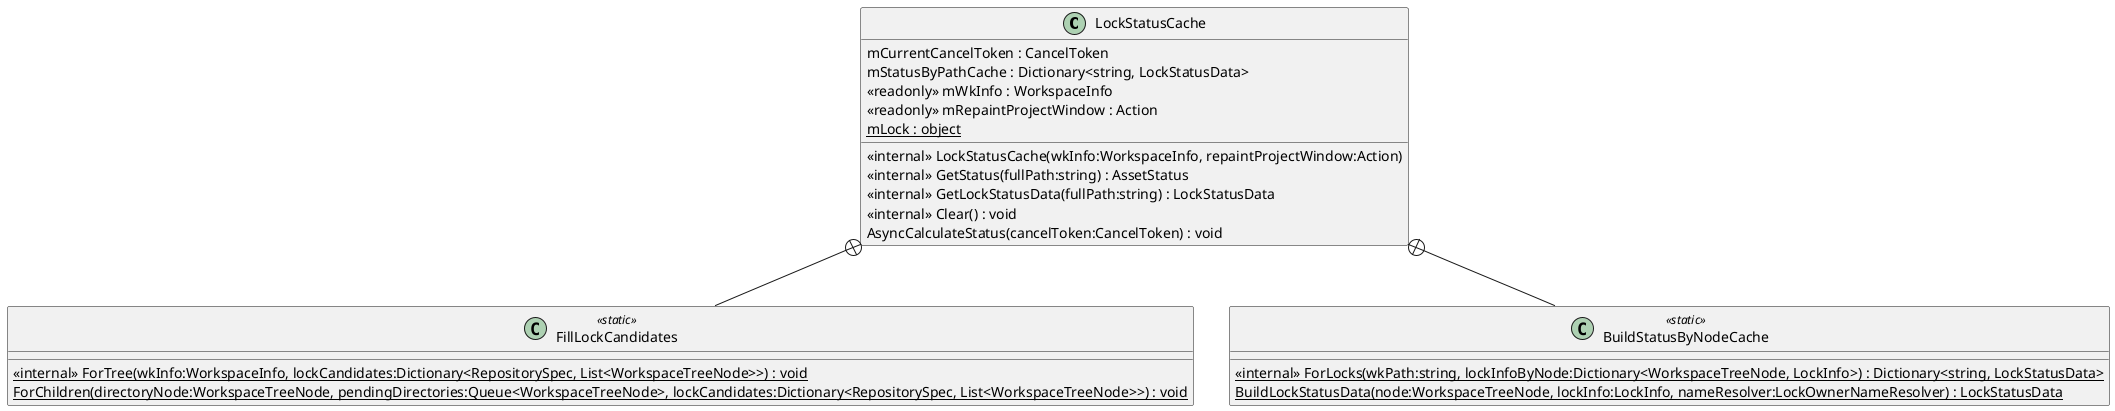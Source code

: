 @startuml
class LockStatusCache {
    <<internal>> LockStatusCache(wkInfo:WorkspaceInfo, repaintProjectWindow:Action)
    <<internal>> GetStatus(fullPath:string) : AssetStatus
    <<internal>> GetLockStatusData(fullPath:string) : LockStatusData
    <<internal>> Clear() : void
    AsyncCalculateStatus(cancelToken:CancelToken) : void
    mCurrentCancelToken : CancelToken
    mStatusByPathCache : Dictionary<string, LockStatusData>
    <<readonly>> mWkInfo : WorkspaceInfo
    <<readonly>> mRepaintProjectWindow : Action
    {static} mLock : object
}
class FillLockCandidates <<static>> {
    <<internal>> {static} ForTree(wkInfo:WorkspaceInfo, lockCandidates:Dictionary<RepositorySpec, List<WorkspaceTreeNode>>) : void
    {static} ForChildren(directoryNode:WorkspaceTreeNode, pendingDirectories:Queue<WorkspaceTreeNode>, lockCandidates:Dictionary<RepositorySpec, List<WorkspaceTreeNode>>) : void
}
class BuildStatusByNodeCache <<static>> {
    <<internal>> {static} ForLocks(wkPath:string, lockInfoByNode:Dictionary<WorkspaceTreeNode, LockInfo>) : Dictionary<string, LockStatusData>
    {static} BuildLockStatusData(node:WorkspaceTreeNode, lockInfo:LockInfo, nameResolver:LockOwnerNameResolver) : LockStatusData
}
LockStatusCache +-- FillLockCandidates
LockStatusCache +-- BuildStatusByNodeCache
@enduml
